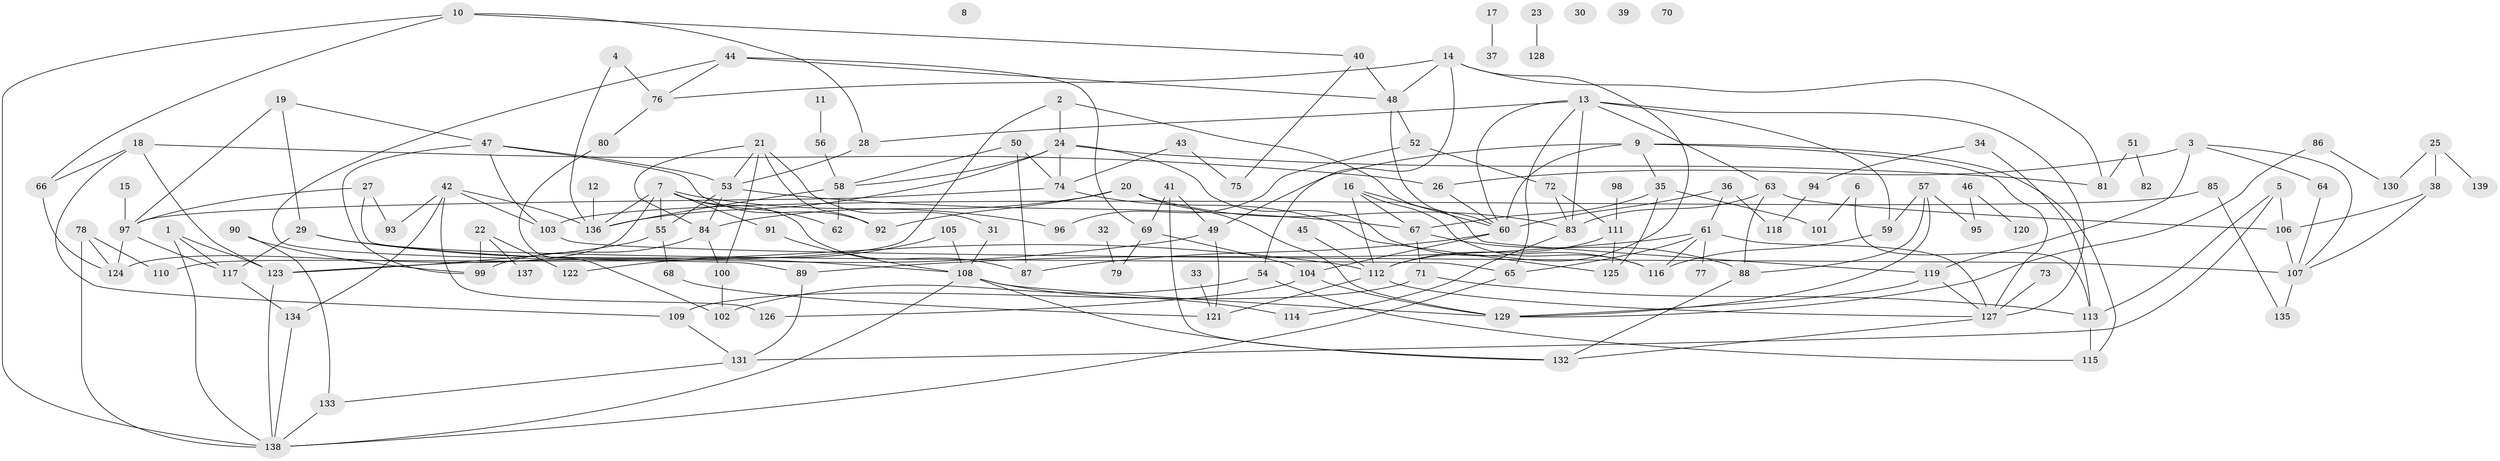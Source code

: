 // coarse degree distribution, {8: 0.06382978723404255, 3: 0.1702127659574468, 6: 0.09574468085106383, 2: 0.18085106382978725, 0: 0.0425531914893617, 5: 0.1276595744680851, 1: 0.14893617021276595, 7: 0.031914893617021274, 9: 0.02127659574468085, 4: 0.10638297872340426, 11: 0.010638297872340425}
// Generated by graph-tools (version 1.1) at 2025/23/03/03/25 07:23:26]
// undirected, 139 vertices, 223 edges
graph export_dot {
graph [start="1"]
  node [color=gray90,style=filled];
  1;
  2;
  3;
  4;
  5;
  6;
  7;
  8;
  9;
  10;
  11;
  12;
  13;
  14;
  15;
  16;
  17;
  18;
  19;
  20;
  21;
  22;
  23;
  24;
  25;
  26;
  27;
  28;
  29;
  30;
  31;
  32;
  33;
  34;
  35;
  36;
  37;
  38;
  39;
  40;
  41;
  42;
  43;
  44;
  45;
  46;
  47;
  48;
  49;
  50;
  51;
  52;
  53;
  54;
  55;
  56;
  57;
  58;
  59;
  60;
  61;
  62;
  63;
  64;
  65;
  66;
  67;
  68;
  69;
  70;
  71;
  72;
  73;
  74;
  75;
  76;
  77;
  78;
  79;
  80;
  81;
  82;
  83;
  84;
  85;
  86;
  87;
  88;
  89;
  90;
  91;
  92;
  93;
  94;
  95;
  96;
  97;
  98;
  99;
  100;
  101;
  102;
  103;
  104;
  105;
  106;
  107;
  108;
  109;
  110;
  111;
  112;
  113;
  114;
  115;
  116;
  117;
  118;
  119;
  120;
  121;
  122;
  123;
  124;
  125;
  126;
  127;
  128;
  129;
  130;
  131;
  132;
  133;
  134;
  135;
  136;
  137;
  138;
  139;
  1 -- 117;
  1 -- 123;
  1 -- 138;
  2 -- 24;
  2 -- 110;
  2 -- 119;
  3 -- 26;
  3 -- 64;
  3 -- 107;
  3 -- 119;
  4 -- 76;
  4 -- 136;
  5 -- 106;
  5 -- 113;
  5 -- 131;
  6 -- 101;
  6 -- 113;
  7 -- 55;
  7 -- 62;
  7 -- 87;
  7 -- 91;
  7 -- 96;
  7 -- 124;
  7 -- 136;
  9 -- 35;
  9 -- 49;
  9 -- 60;
  9 -- 115;
  9 -- 127;
  10 -- 28;
  10 -- 40;
  10 -- 66;
  10 -- 138;
  11 -- 56;
  12 -- 136;
  13 -- 28;
  13 -- 59;
  13 -- 60;
  13 -- 63;
  13 -- 65;
  13 -- 83;
  13 -- 127;
  14 -- 48;
  14 -- 54;
  14 -- 76;
  14 -- 81;
  14 -- 112;
  15 -- 97;
  16 -- 60;
  16 -- 67;
  16 -- 112;
  16 -- 116;
  17 -- 37;
  18 -- 26;
  18 -- 66;
  18 -- 109;
  18 -- 123;
  19 -- 29;
  19 -- 47;
  19 -- 97;
  20 -- 83;
  20 -- 84;
  20 -- 92;
  20 -- 129;
  21 -- 31;
  21 -- 53;
  21 -- 84;
  21 -- 92;
  21 -- 100;
  22 -- 99;
  22 -- 122;
  22 -- 137;
  23 -- 128;
  24 -- 58;
  24 -- 74;
  24 -- 81;
  24 -- 116;
  24 -- 136;
  25 -- 38;
  25 -- 130;
  25 -- 139;
  26 -- 60;
  27 -- 65;
  27 -- 93;
  27 -- 97;
  28 -- 53;
  29 -- 108;
  29 -- 112;
  29 -- 117;
  31 -- 108;
  32 -- 79;
  33 -- 121;
  34 -- 94;
  34 -- 113;
  35 -- 67;
  35 -- 101;
  35 -- 125;
  36 -- 60;
  36 -- 61;
  36 -- 118;
  38 -- 106;
  38 -- 107;
  40 -- 48;
  40 -- 75;
  41 -- 49;
  41 -- 69;
  41 -- 132;
  42 -- 93;
  42 -- 103;
  42 -- 126;
  42 -- 134;
  42 -- 136;
  43 -- 74;
  43 -- 75;
  44 -- 48;
  44 -- 69;
  44 -- 76;
  44 -- 89;
  45 -- 112;
  46 -- 95;
  46 -- 120;
  47 -- 53;
  47 -- 92;
  47 -- 99;
  47 -- 103;
  48 -- 52;
  48 -- 60;
  49 -- 121;
  49 -- 123;
  50 -- 58;
  50 -- 74;
  50 -- 87;
  51 -- 81;
  51 -- 82;
  52 -- 72;
  52 -- 96;
  53 -- 55;
  53 -- 67;
  53 -- 84;
  54 -- 102;
  54 -- 115;
  55 -- 68;
  55 -- 123;
  56 -- 58;
  57 -- 59;
  57 -- 88;
  57 -- 95;
  57 -- 129;
  58 -- 62;
  58 -- 136;
  59 -- 116;
  60 -- 87;
  60 -- 104;
  61 -- 65;
  61 -- 77;
  61 -- 89;
  61 -- 116;
  61 -- 127;
  63 -- 83;
  63 -- 88;
  63 -- 106;
  64 -- 107;
  65 -- 138;
  66 -- 124;
  67 -- 71;
  67 -- 88;
  68 -- 121;
  69 -- 79;
  69 -- 104;
  71 -- 109;
  71 -- 113;
  72 -- 83;
  72 -- 111;
  73 -- 127;
  74 -- 97;
  74 -- 125;
  76 -- 80;
  78 -- 110;
  78 -- 124;
  78 -- 138;
  80 -- 102;
  83 -- 114;
  84 -- 99;
  84 -- 100;
  85 -- 103;
  85 -- 135;
  86 -- 129;
  86 -- 130;
  88 -- 132;
  89 -- 131;
  90 -- 99;
  90 -- 133;
  91 -- 108;
  94 -- 118;
  97 -- 117;
  97 -- 124;
  98 -- 111;
  100 -- 102;
  103 -- 107;
  104 -- 126;
  104 -- 129;
  105 -- 108;
  105 -- 122;
  106 -- 107;
  107 -- 135;
  108 -- 114;
  108 -- 129;
  108 -- 132;
  108 -- 138;
  109 -- 131;
  111 -- 112;
  111 -- 125;
  112 -- 121;
  112 -- 127;
  113 -- 115;
  117 -- 134;
  119 -- 127;
  119 -- 129;
  123 -- 138;
  127 -- 132;
  131 -- 133;
  133 -- 138;
  134 -- 138;
}
